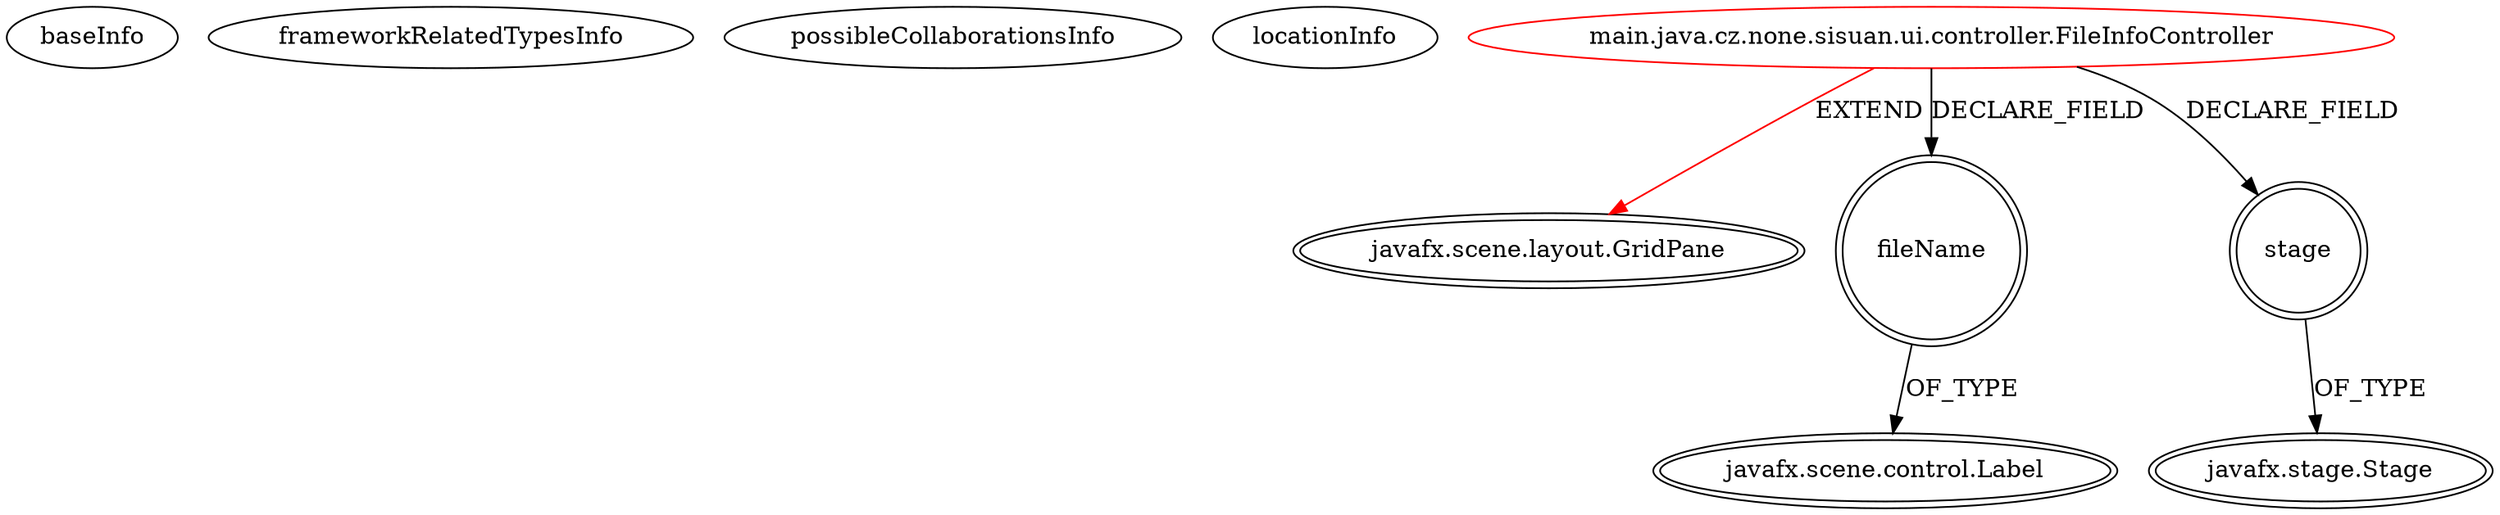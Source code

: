 digraph {
baseInfo[graphId=3545,category="extension_graph",isAnonymous=false,possibleRelation=false]
frameworkRelatedTypesInfo[0="javafx.scene.layout.GridPane"]
possibleCollaborationsInfo[]
locationInfo[projectName="martin-suky-sisuan",filePath="/martin-suky-sisuan/sisuan-master/src/main/java/cz/none/sisuan/ui/controller/FileInfoController.java",contextSignature="FileInfoController",graphId="3545"]
0[label="main.java.cz.none.sisuan.ui.controller.FileInfoController",vertexType="ROOT_CLIENT_CLASS_DECLARATION",isFrameworkType=false,color=red]
1[label="javafx.scene.layout.GridPane",vertexType="FRAMEWORK_CLASS_TYPE",isFrameworkType=true,peripheries=2]
2[label="fileName",vertexType="FIELD_DECLARATION",isFrameworkType=true,peripheries=2,shape=circle]
3[label="javafx.scene.control.Label",vertexType="FRAMEWORK_CLASS_TYPE",isFrameworkType=true,peripheries=2]
4[label="stage",vertexType="FIELD_DECLARATION",isFrameworkType=true,peripheries=2,shape=circle]
5[label="javafx.stage.Stage",vertexType="FRAMEWORK_CLASS_TYPE",isFrameworkType=true,peripheries=2]
0->1[label="EXTEND",color=red]
0->2[label="DECLARE_FIELD"]
2->3[label="OF_TYPE"]
0->4[label="DECLARE_FIELD"]
4->5[label="OF_TYPE"]
}
